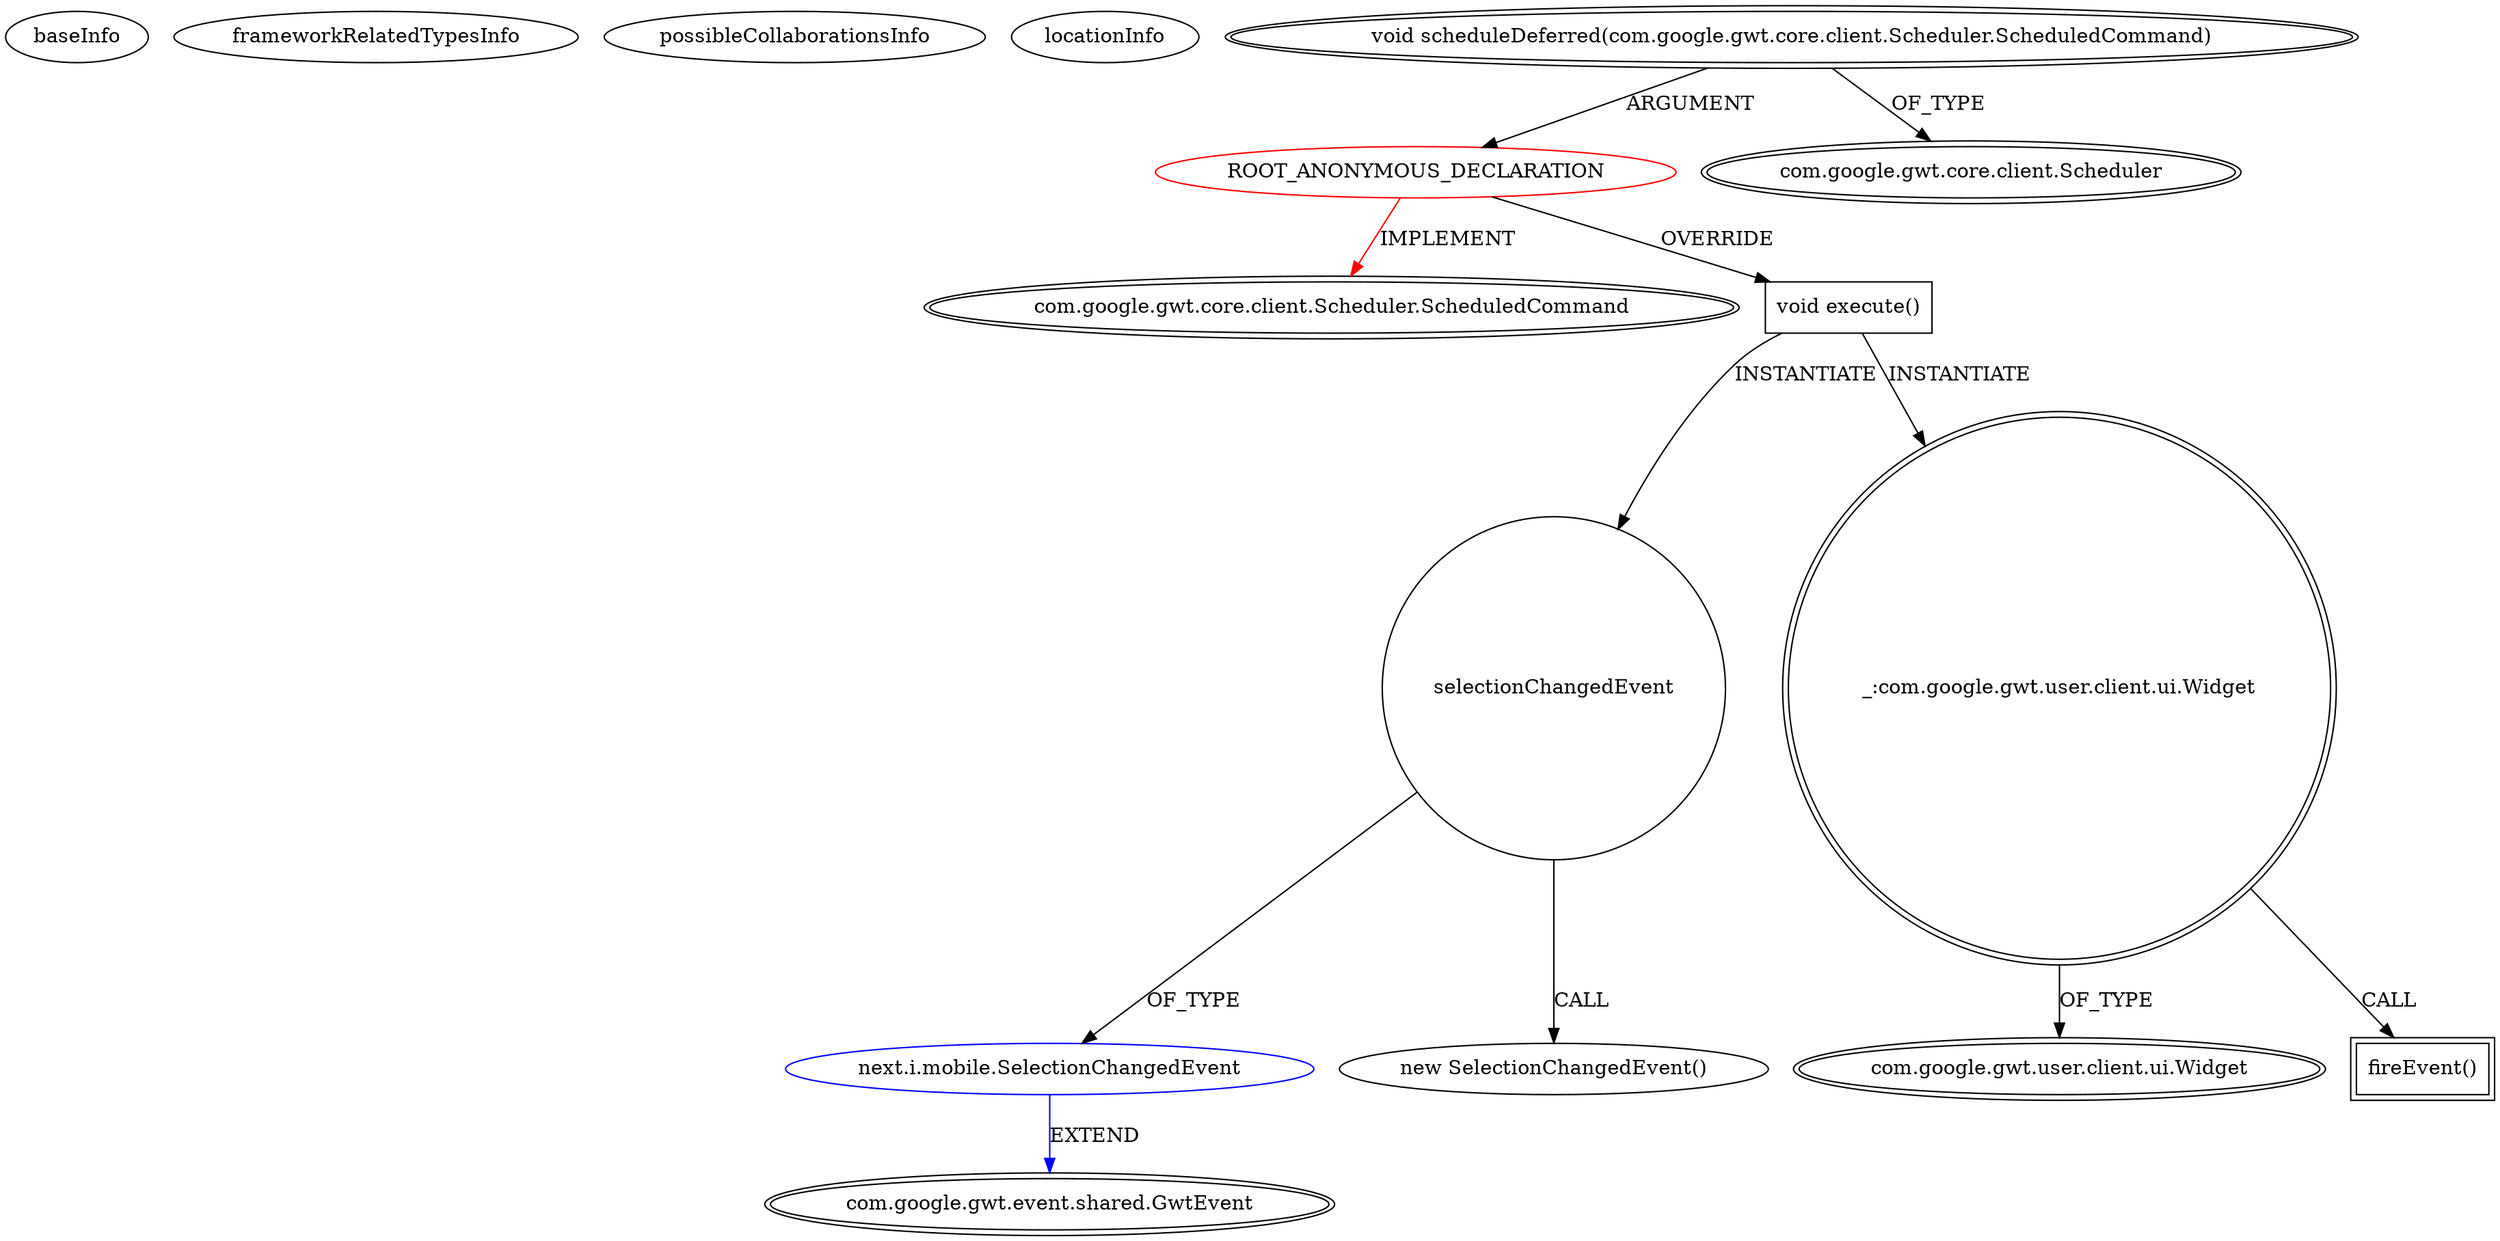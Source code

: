 digraph {
baseInfo[graphId=4205,category="extension_graph",isAnonymous=true,possibleRelation=true]
frameworkRelatedTypesInfo[0="com.google.gwt.core.client.Scheduler.ScheduledCommand"]
possibleCollaborationsInfo[0="4205~OVERRIDING_METHOD_DECLARATION-INSTANTIATION-~com.google.gwt.core.client.Scheduler.ScheduledCommand ~com.google.gwt.event.shared.GwtEvent ~true~false"]
locationInfo[projectName="nextinterfaces-next",filePath="/nextinterfaces-next/next-master/src/next/i/view/widgets/XCheckboxGroup.java",contextSignature="void onClick(com.google.gwt.event.dom.client.ClickEvent)",graphId="4205"]
0[label="ROOT_ANONYMOUS_DECLARATION",vertexType="ROOT_ANONYMOUS_DECLARATION",isFrameworkType=false,color=red]
1[label="com.google.gwt.core.client.Scheduler.ScheduledCommand",vertexType="FRAMEWORK_INTERFACE_TYPE",isFrameworkType=true,peripheries=2]
2[label="void scheduleDeferred(com.google.gwt.core.client.Scheduler.ScheduledCommand)",vertexType="OUTSIDE_CALL",isFrameworkType=true,peripheries=2]
3[label="com.google.gwt.core.client.Scheduler",vertexType="FRAMEWORK_CLASS_TYPE",isFrameworkType=true,peripheries=2]
4[label="void execute()",vertexType="OVERRIDING_METHOD_DECLARATION",isFrameworkType=false,shape=box]
6[label="selectionChangedEvent",vertexType="VARIABLE_EXPRESION",isFrameworkType=false,shape=circle]
7[label="next.i.mobile.SelectionChangedEvent",vertexType="REFERENCE_CLIENT_CLASS_DECLARATION",isFrameworkType=false,color=blue]
8[label="com.google.gwt.event.shared.GwtEvent",vertexType="FRAMEWORK_CLASS_TYPE",isFrameworkType=true,peripheries=2]
5[label="new SelectionChangedEvent()",vertexType="CONSTRUCTOR_CALL",isFrameworkType=false]
9[label="_:com.google.gwt.user.client.ui.Widget",vertexType="VARIABLE_EXPRESION",isFrameworkType=true,peripheries=2,shape=circle]
11[label="com.google.gwt.user.client.ui.Widget",vertexType="FRAMEWORK_CLASS_TYPE",isFrameworkType=true,peripheries=2]
10[label="fireEvent()",vertexType="INSIDE_CALL",isFrameworkType=true,peripheries=2,shape=box]
0->1[label="IMPLEMENT",color=red]
2->0[label="ARGUMENT"]
2->3[label="OF_TYPE"]
0->4[label="OVERRIDE"]
4->6[label="INSTANTIATE"]
7->8[label="EXTEND",color=blue]
6->7[label="OF_TYPE"]
6->5[label="CALL"]
4->9[label="INSTANTIATE"]
9->11[label="OF_TYPE"]
9->10[label="CALL"]
}
